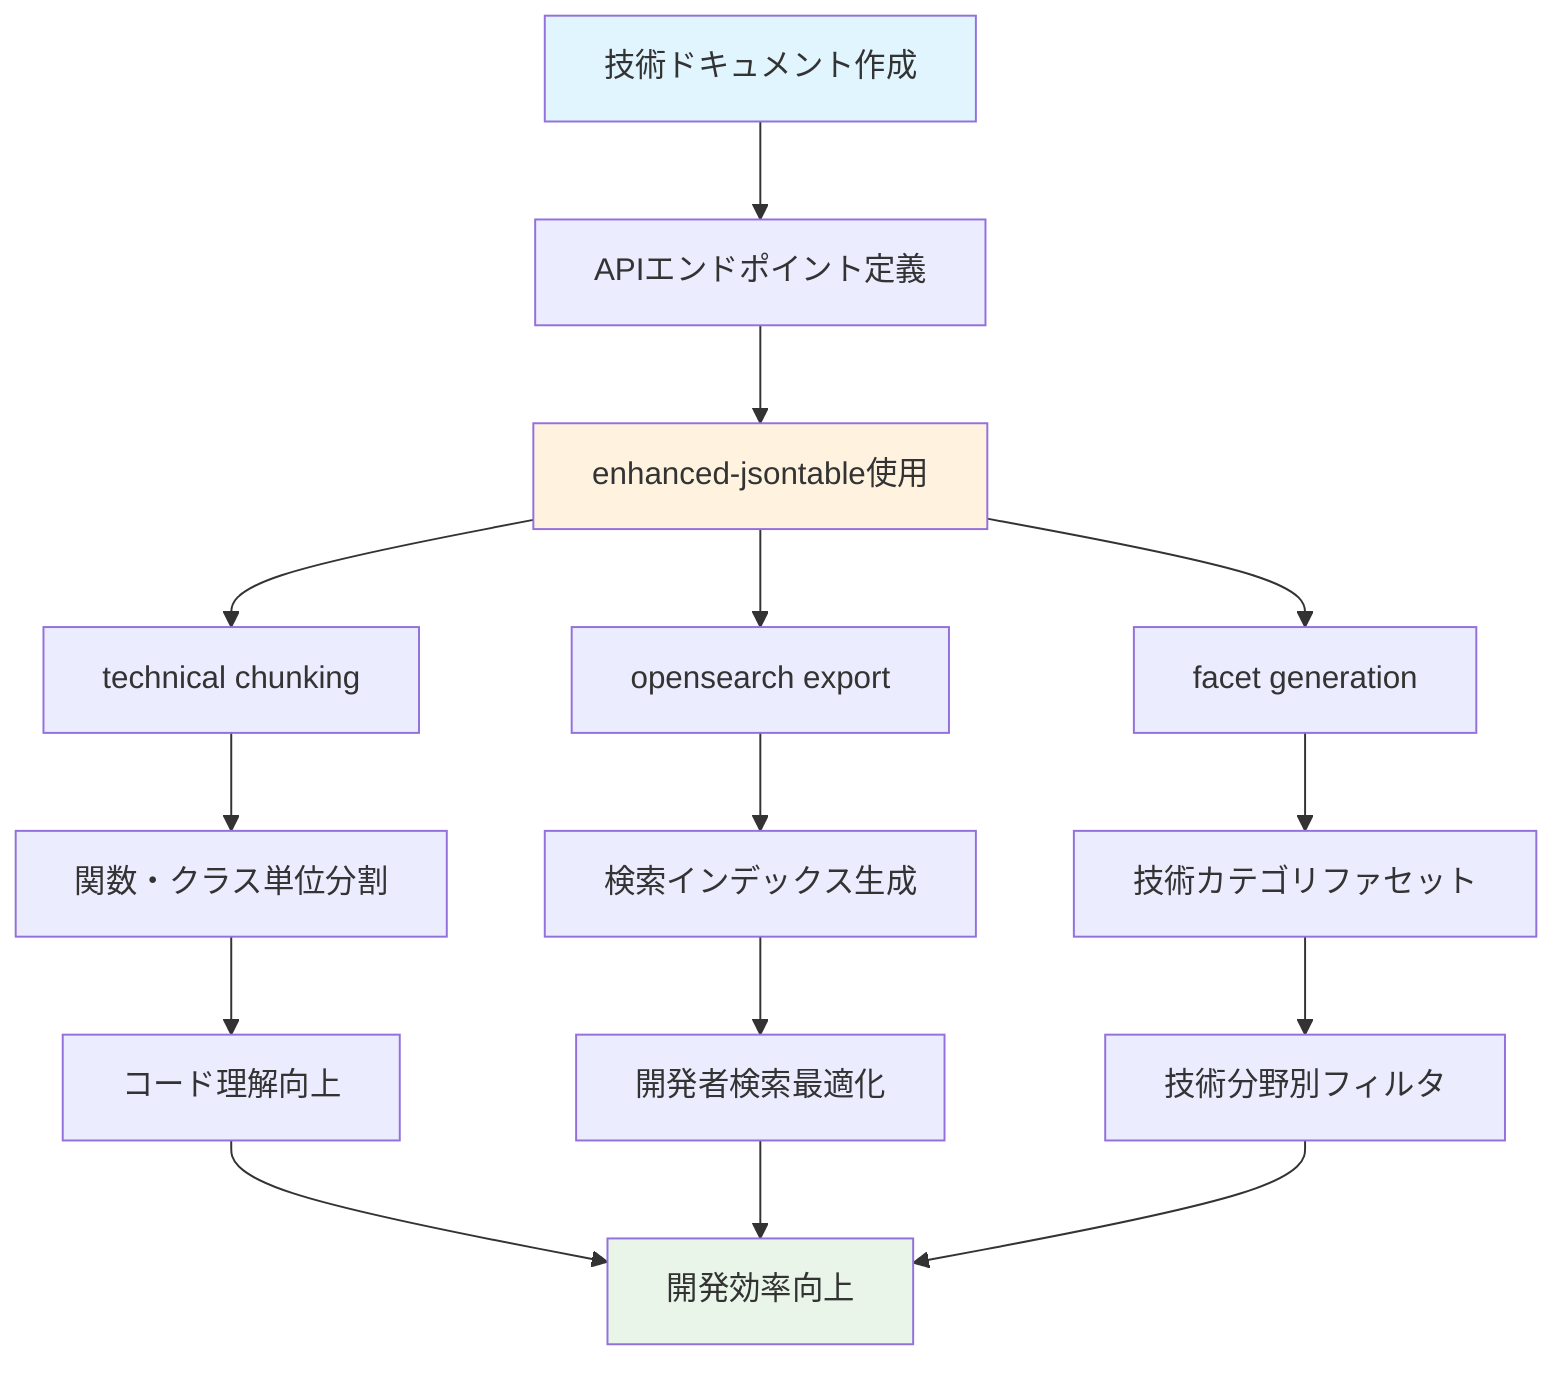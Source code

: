 graph TD
    A[技術ドキュメント作成] --> B[APIエンドポイント定義]
    B --> C[enhanced-jsontable使用]
    
    C --> D[technical chunking]
    C --> E[opensearch export]
    C --> F[facet generation]
    
    D --> G[関数・クラス単位分割]
    E --> H[検索インデックス生成]
    F --> I[技術カテゴリファセット]
    
    G --> J[コード理解向上]
    H --> K[開発者検索最適化]
    I --> L[技術分野別フィルタ]
    
    J --> M[開発効率向上]
    K --> M
    L --> M
    
    style A fill:#e1f5fe
    style C fill:#fff3e0
    style M fill:#e8f5e8